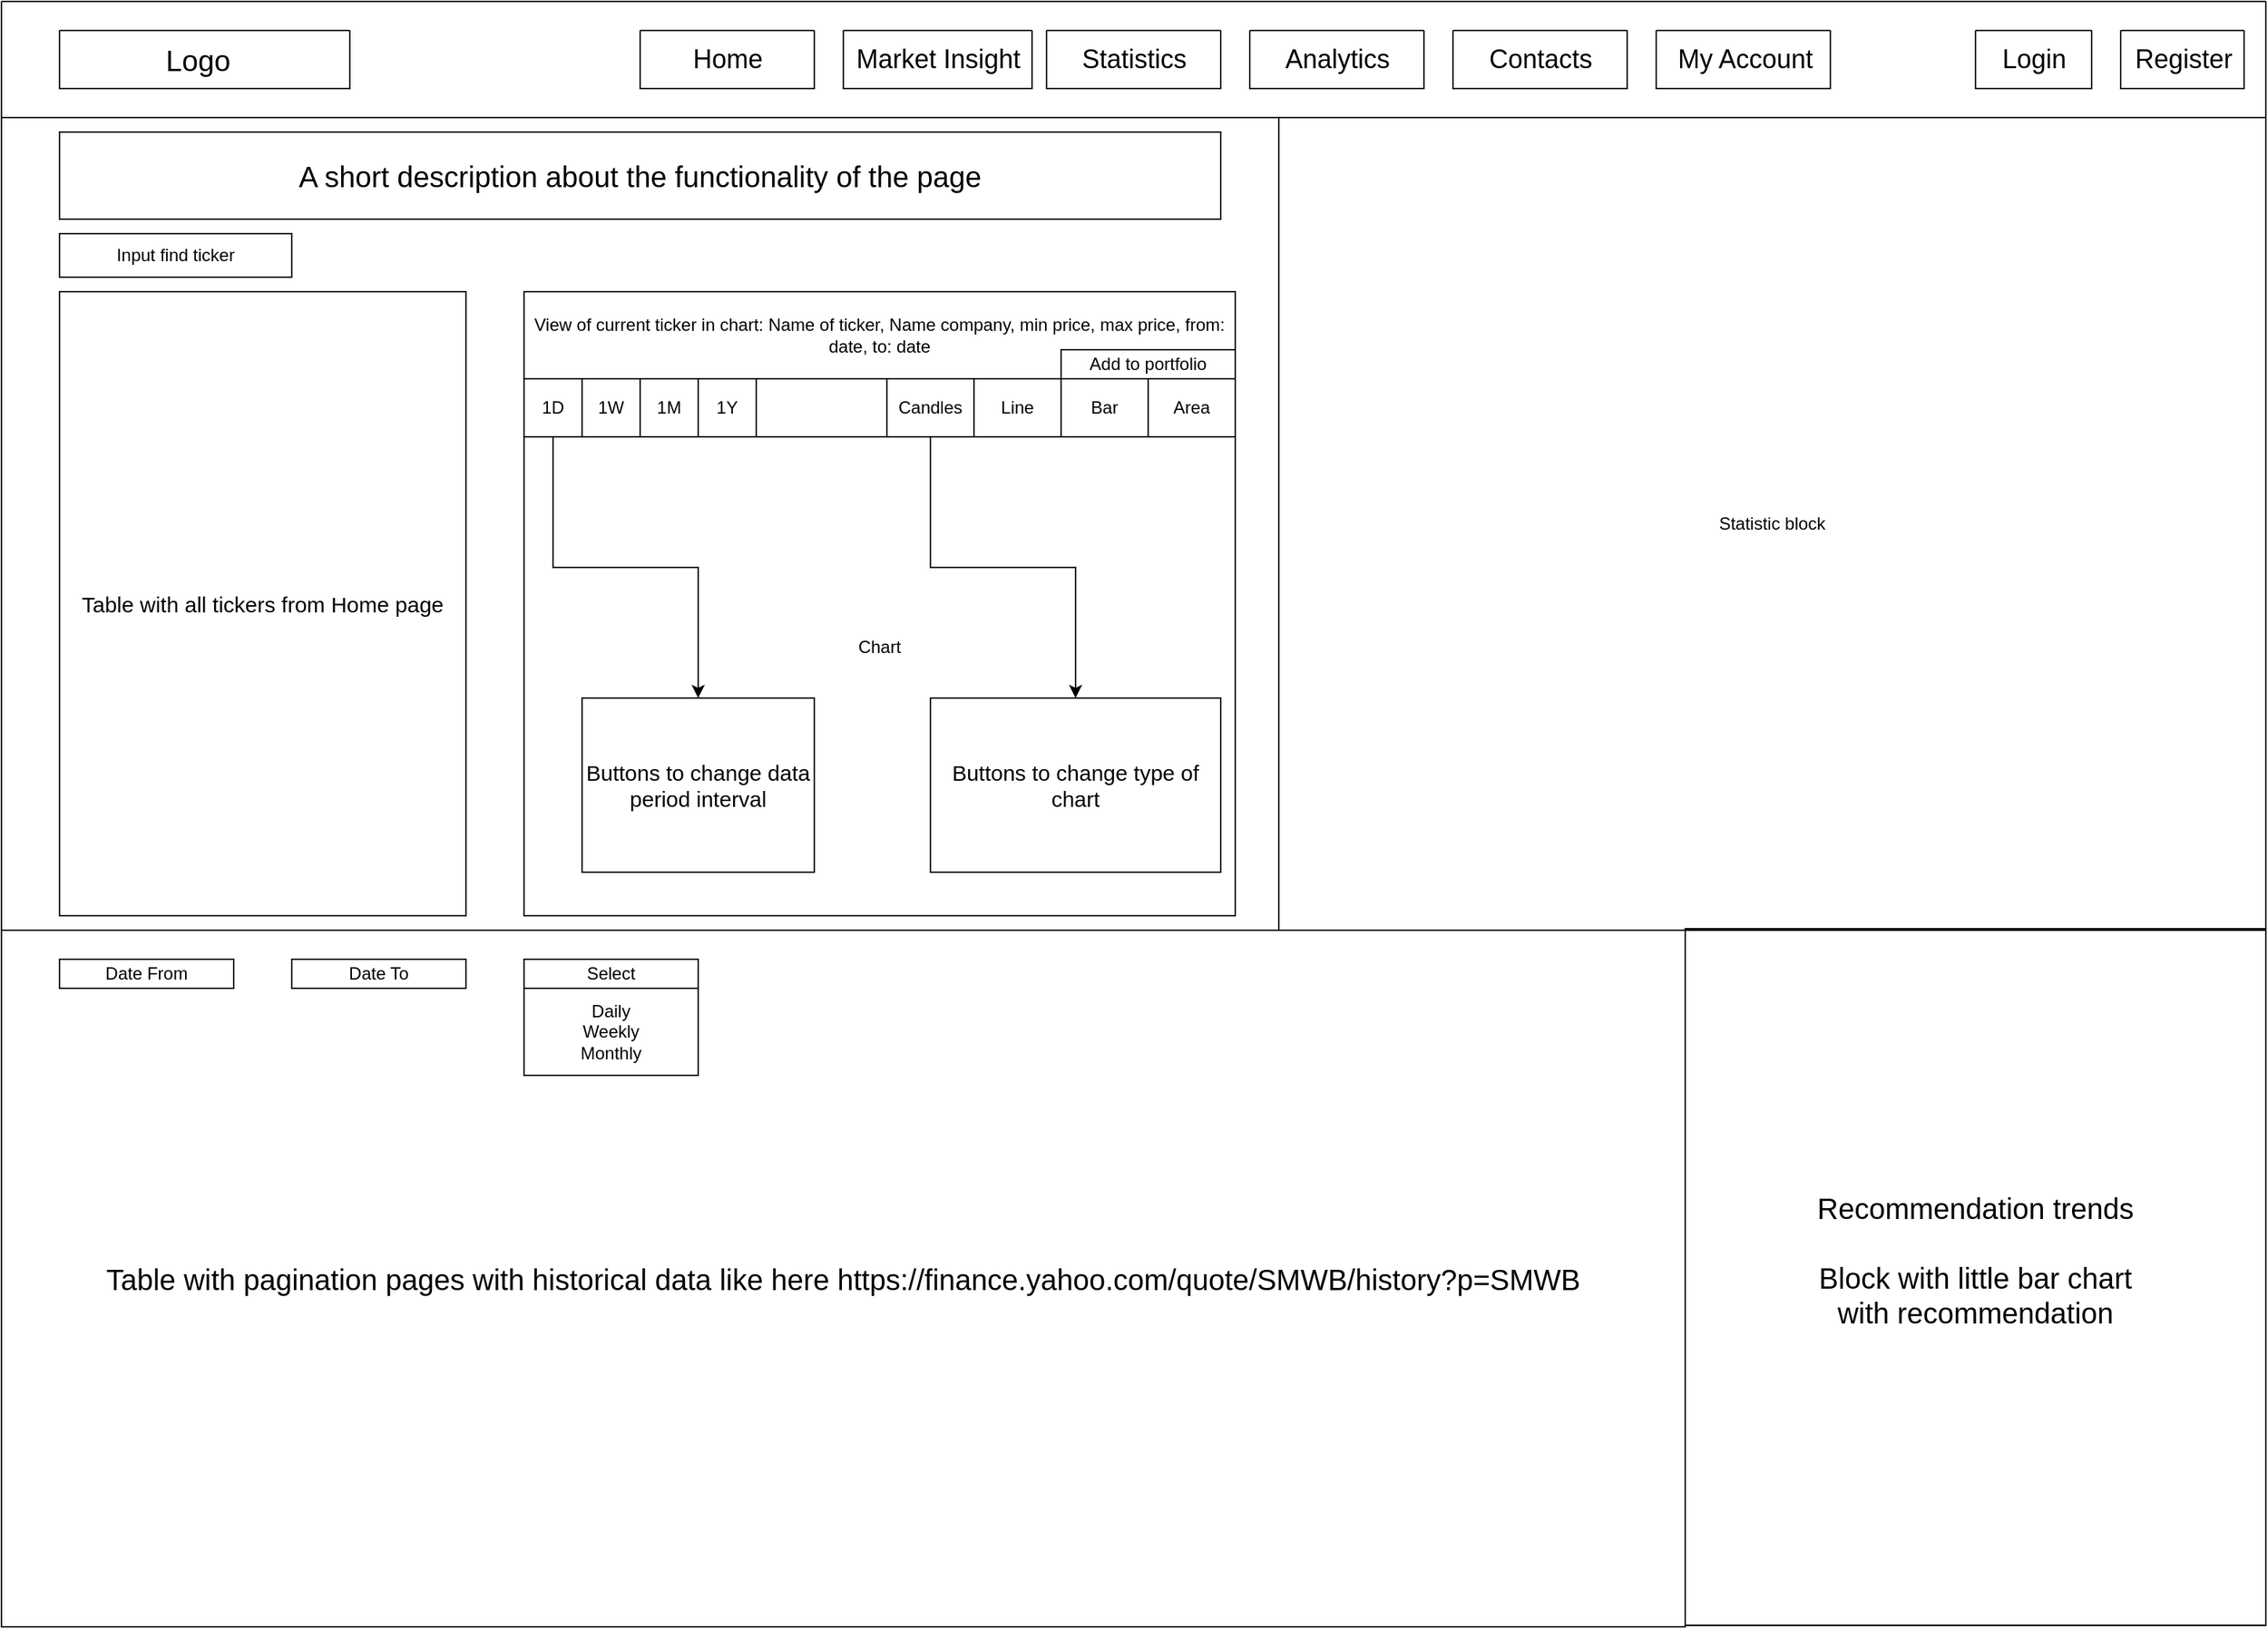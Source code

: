 <mxfile version="21.6.8" type="device">
  <diagram name="Страница — 1" id="ZA_JusmNJ3TpI1OReUyI">
    <mxGraphModel dx="2060" dy="1182" grid="1" gridSize="10" guides="1" tooltips="1" connect="1" arrows="1" fold="1" page="1" pageScale="1" pageWidth="827" pageHeight="583" math="0" shadow="0">
      <root>
        <mxCell id="0" />
        <mxCell id="1" parent="0" />
        <mxCell id="GWAvsugUvYGFNUK3oLnr-1" value="" style="swimlane;startSize=0;labelBackgroundColor=none;" parent="1" vertex="1">
          <mxGeometry x="40" width="1560" height="80" as="geometry" />
        </mxCell>
        <mxCell id="GWAvsugUvYGFNUK3oLnr-2" value="" style="swimlane;startSize=0;labelBackgroundColor=none;" parent="GWAvsugUvYGFNUK3oLnr-1" vertex="1">
          <mxGeometry x="40" y="20" width="200" height="40" as="geometry">
            <mxRectangle x="40" y="20" width="50" height="40" as="alternateBounds" />
          </mxGeometry>
        </mxCell>
        <mxCell id="GWAvsugUvYGFNUK3oLnr-3" value="Logo" style="text;html=1;align=center;verticalAlign=middle;resizable=0;points=[];autosize=1;strokeColor=none;fillColor=none;fontSize=20;labelBackgroundColor=none;" parent="GWAvsugUvYGFNUK3oLnr-2" vertex="1">
          <mxGeometry x="60" width="70" height="40" as="geometry" />
        </mxCell>
        <mxCell id="GWAvsugUvYGFNUK3oLnr-4" value="" style="swimlane;startSize=0;labelBackgroundColor=none;" parent="GWAvsugUvYGFNUK3oLnr-1" vertex="1">
          <mxGeometry x="1460" y="20" width="85" height="40" as="geometry" />
        </mxCell>
        <mxCell id="GWAvsugUvYGFNUK3oLnr-5" value="Register" style="text;html=1;align=center;verticalAlign=middle;resizable=0;points=[];autosize=1;strokeColor=none;fillColor=none;fontSize=18;labelBackgroundColor=none;" parent="GWAvsugUvYGFNUK3oLnr-4" vertex="1">
          <mxGeometry x="-2.5" width="90" height="40" as="geometry" />
        </mxCell>
        <mxCell id="GWAvsugUvYGFNUK3oLnr-6" value="" style="swimlane;startSize=0;labelBackgroundColor=none;" parent="GWAvsugUvYGFNUK3oLnr-1" vertex="1">
          <mxGeometry x="1360" y="20" width="80" height="40" as="geometry" />
        </mxCell>
        <mxCell id="GWAvsugUvYGFNUK3oLnr-7" value="Login" style="text;html=1;align=center;verticalAlign=middle;resizable=0;points=[];autosize=1;strokeColor=none;fillColor=none;fontSize=18;labelBackgroundColor=none;" parent="GWAvsugUvYGFNUK3oLnr-6" vertex="1">
          <mxGeometry x="5" width="70" height="40" as="geometry" />
        </mxCell>
        <mxCell id="GWAvsugUvYGFNUK3oLnr-8" value="" style="swimlane;startSize=0;labelBackgroundColor=none;" parent="GWAvsugUvYGFNUK3oLnr-1" vertex="1">
          <mxGeometry x="440" y="20" width="120" height="40" as="geometry" />
        </mxCell>
        <mxCell id="GWAvsugUvYGFNUK3oLnr-9" value="Home" style="text;html=1;align=center;verticalAlign=middle;resizable=0;points=[];autosize=1;strokeColor=none;fillColor=none;fontSize=18;labelBackgroundColor=none;" parent="GWAvsugUvYGFNUK3oLnr-8" vertex="1">
          <mxGeometry x="25" width="70" height="40" as="geometry" />
        </mxCell>
        <mxCell id="GWAvsugUvYGFNUK3oLnr-10" value="" style="swimlane;startSize=0;labelBackgroundColor=none;" parent="GWAvsugUvYGFNUK3oLnr-1" vertex="1">
          <mxGeometry x="580" y="20" width="130" height="40" as="geometry" />
        </mxCell>
        <mxCell id="GWAvsugUvYGFNUK3oLnr-11" value="&lt;font style=&quot;font-size: 18px;&quot;&gt;Market Insight&lt;/font&gt;" style="text;html=1;align=center;verticalAlign=middle;resizable=0;points=[];autosize=1;strokeColor=none;fillColor=none;" parent="GWAvsugUvYGFNUK3oLnr-10" vertex="1">
          <mxGeometry x="-5" width="140" height="40" as="geometry" />
        </mxCell>
        <mxCell id="GWAvsugUvYGFNUK3oLnr-12" value="" style="swimlane;startSize=0;labelBackgroundColor=none;" parent="GWAvsugUvYGFNUK3oLnr-1" vertex="1">
          <mxGeometry x="720" y="20" width="120" height="40" as="geometry" />
        </mxCell>
        <mxCell id="GWAvsugUvYGFNUK3oLnr-13" value="&lt;font style=&quot;font-size: 18px;&quot;&gt;Statistics&lt;/font&gt;" style="text;html=1;align=center;verticalAlign=middle;resizable=0;points=[];autosize=1;strokeColor=none;fillColor=none;" parent="GWAvsugUvYGFNUK3oLnr-12" vertex="1">
          <mxGeometry x="10" width="100" height="40" as="geometry" />
        </mxCell>
        <mxCell id="GWAvsugUvYGFNUK3oLnr-14" value="" style="swimlane;startSize=0;labelBackgroundColor=none;" parent="GWAvsugUvYGFNUK3oLnr-1" vertex="1">
          <mxGeometry x="860" y="20" width="120" height="40" as="geometry" />
        </mxCell>
        <mxCell id="GWAvsugUvYGFNUK3oLnr-15" value="&lt;font style=&quot;font-size: 18px;&quot;&gt;Analytics&lt;/font&gt;" style="text;html=1;align=center;verticalAlign=middle;resizable=0;points=[];autosize=1;strokeColor=none;fillColor=none;" parent="GWAvsugUvYGFNUK3oLnr-14" vertex="1">
          <mxGeometry x="10" width="100" height="40" as="geometry" />
        </mxCell>
        <mxCell id="GWAvsugUvYGFNUK3oLnr-16" value="" style="swimlane;startSize=0;labelBackgroundColor=none;" parent="GWAvsugUvYGFNUK3oLnr-1" vertex="1">
          <mxGeometry x="1000" y="20" width="120" height="40" as="geometry" />
        </mxCell>
        <mxCell id="GWAvsugUvYGFNUK3oLnr-17" value="Contacts" style="text;html=1;align=center;verticalAlign=middle;resizable=0;points=[];autosize=1;strokeColor=none;fillColor=none;fontSize=18;labelBackgroundColor=none;" parent="GWAvsugUvYGFNUK3oLnr-16" vertex="1">
          <mxGeometry x="15" width="90" height="40" as="geometry" />
        </mxCell>
        <mxCell id="GWAvsugUvYGFNUK3oLnr-18" value="" style="swimlane;startSize=0;labelBackgroundColor=none;" parent="GWAvsugUvYGFNUK3oLnr-1" vertex="1">
          <mxGeometry x="1140" y="20" width="120" height="40" as="geometry" />
        </mxCell>
        <mxCell id="GWAvsugUvYGFNUK3oLnr-19" value="&lt;font style=&quot;font-size: 18px;&quot;&gt;My Account&lt;/font&gt;" style="text;html=1;align=center;verticalAlign=middle;resizable=0;points=[];autosize=1;strokeColor=none;fillColor=none;labelBackgroundColor=none;" parent="GWAvsugUvYGFNUK3oLnr-18" vertex="1">
          <mxGeometry x="1" width="120" height="40" as="geometry" />
        </mxCell>
        <mxCell id="GWAvsugUvYGFNUK3oLnr-24" value="" style="rounded=0;whiteSpace=wrap;html=1;fillColor=none;strokeColor=default;" parent="1" vertex="1">
          <mxGeometry x="40" y="80" width="880" height="560" as="geometry" />
        </mxCell>
        <mxCell id="GWAvsugUvYGFNUK3oLnr-26" value="Date From" style="rounded=0;whiteSpace=wrap;html=1;fillColor=none;" parent="1" vertex="1">
          <mxGeometry x="80" y="660" width="120" height="20" as="geometry" />
        </mxCell>
        <mxCell id="GWAvsugUvYGFNUK3oLnr-27" value="Date To" style="rounded=0;whiteSpace=wrap;html=1;fillColor=none;" parent="1" vertex="1">
          <mxGeometry x="240" y="660" width="120" height="20" as="geometry" />
        </mxCell>
        <mxCell id="GWAvsugUvYGFNUK3oLnr-28" value="Select" style="rounded=0;whiteSpace=wrap;html=1;fillColor=none;" parent="1" vertex="1">
          <mxGeometry x="400" y="660" width="120" height="20" as="geometry" />
        </mxCell>
        <mxCell id="GWAvsugUvYGFNUK3oLnr-29" value="Daily&lt;br&gt;Weekly&lt;br&gt;Monthly" style="rounded=0;whiteSpace=wrap;html=1;fillColor=none;" parent="1" vertex="1">
          <mxGeometry x="400" y="680" width="120" height="60" as="geometry" />
        </mxCell>
        <mxCell id="GWAvsugUvYGFNUK3oLnr-31" value="Add to portfolio" style="rounded=0;whiteSpace=wrap;html=1;fillColor=none;" parent="1" vertex="1">
          <mxGeometry x="770" y="240" width="120" height="20" as="geometry" />
        </mxCell>
        <mxCell id="GWAvsugUvYGFNUK3oLnr-32" value="Chart" style="rounded=0;whiteSpace=wrap;html=1;fillColor=none;" parent="1" vertex="1">
          <mxGeometry x="400" y="260" width="490" height="370" as="geometry" />
        </mxCell>
        <mxCell id="GWAvsugUvYGFNUK3oLnr-33" value="Statistic block" style="rounded=0;whiteSpace=wrap;html=1;fillColor=none;" parent="1" vertex="1">
          <mxGeometry x="920" y="80" width="680" height="560" as="geometry" />
        </mxCell>
        <mxCell id="GWAvsugUvYGFNUK3oLnr-34" value="View of current ticker in chart: Name of ticker, Name company, min price, max price, from: date, to: date" style="rounded=0;whiteSpace=wrap;html=1;fillColor=none;" parent="1" vertex="1">
          <mxGeometry x="400" y="200" width="490" height="60" as="geometry" />
        </mxCell>
        <mxCell id="GWAvsugUvYGFNUK3oLnr-35" value="&lt;font style=&quot;font-size: 20px;&quot;&gt;Table with pagination pages with historical data like here&amp;nbsp;https://finance.yahoo.com/quote/SMWB/history?p=SMWB&lt;/font&gt;" style="rounded=0;whiteSpace=wrap;html=1;fillColor=none;" parent="1" vertex="1">
          <mxGeometry x="40" y="640" width="1160" height="480" as="geometry" />
        </mxCell>
        <mxCell id="vfvoRBm4njTMuSVr1G8s-1" value="&lt;font style=&quot;font-size: 15px;&quot;&gt;Table with all tickers from Home page&lt;/font&gt;" style="rounded=0;whiteSpace=wrap;html=1;fillColor=none;" parent="1" vertex="1">
          <mxGeometry x="80" y="200" width="280" height="430" as="geometry" />
        </mxCell>
        <mxCell id="vfvoRBm4njTMuSVr1G8s-2" value="Input find ticker" style="rounded=0;whiteSpace=wrap;html=1;fillColor=none;" parent="1" vertex="1">
          <mxGeometry x="80" y="160" width="160" height="30" as="geometry" />
        </mxCell>
        <mxCell id="vfvoRBm4njTMuSVr1G8s-3" value="&lt;font style=&quot;font-size: 20px;&quot;&gt;Recommendation trends&lt;br&gt;&lt;br&gt;Block with little bar chart&lt;br&gt;with recommendation&lt;br&gt;&lt;br&gt;&lt;/font&gt;" style="rounded=0;whiteSpace=wrap;html=1;fillColor=none;" parent="1" vertex="1">
          <mxGeometry x="1200" y="639" width="400" height="480" as="geometry" />
        </mxCell>
        <mxCell id="RzB7NTS1-HLOF5VU5G3m-2" value="&lt;font style=&quot;font-size: 20px;&quot;&gt;A short description about the functionality of the page&lt;/font&gt;" style="rounded=0;whiteSpace=wrap;html=1;fillColor=none;" vertex="1" parent="1">
          <mxGeometry x="80" y="90" width="800" height="60" as="geometry" />
        </mxCell>
        <mxCell id="RzB7NTS1-HLOF5VU5G3m-4" value="" style="rounded=0;whiteSpace=wrap;html=1;fillColor=none;" vertex="1" parent="1">
          <mxGeometry x="400" y="260" width="490" height="40" as="geometry" />
        </mxCell>
        <mxCell id="RzB7NTS1-HLOF5VU5G3m-20" style="edgeStyle=orthogonalEdgeStyle;rounded=0;orthogonalLoop=1;jettySize=auto;html=1;" edge="1" parent="1" source="RzB7NTS1-HLOF5VU5G3m-7" target="RzB7NTS1-HLOF5VU5G3m-19">
          <mxGeometry relative="1" as="geometry" />
        </mxCell>
        <mxCell id="RzB7NTS1-HLOF5VU5G3m-7" value="1D" style="rounded=0;whiteSpace=wrap;html=1;fillColor=none;" vertex="1" parent="1">
          <mxGeometry x="400" y="260" width="40" height="40" as="geometry" />
        </mxCell>
        <mxCell id="RzB7NTS1-HLOF5VU5G3m-8" value="1W" style="rounded=0;whiteSpace=wrap;html=1;fillColor=none;" vertex="1" parent="1">
          <mxGeometry x="440" y="260" width="40" height="40" as="geometry" />
        </mxCell>
        <mxCell id="RzB7NTS1-HLOF5VU5G3m-10" value="1M" style="rounded=0;whiteSpace=wrap;html=1;fillColor=none;" vertex="1" parent="1">
          <mxGeometry x="480" y="260" width="40" height="40" as="geometry" />
        </mxCell>
        <mxCell id="RzB7NTS1-HLOF5VU5G3m-11" value="1Y" style="rounded=0;whiteSpace=wrap;html=1;fillColor=none;" vertex="1" parent="1">
          <mxGeometry x="520" y="260" width="40" height="40" as="geometry" />
        </mxCell>
        <mxCell id="RzB7NTS1-HLOF5VU5G3m-22" style="edgeStyle=orthogonalEdgeStyle;rounded=0;orthogonalLoop=1;jettySize=auto;html=1;" edge="1" parent="1" source="RzB7NTS1-HLOF5VU5G3m-12" target="RzB7NTS1-HLOF5VU5G3m-21">
          <mxGeometry relative="1" as="geometry" />
        </mxCell>
        <mxCell id="RzB7NTS1-HLOF5VU5G3m-12" value="Candles" style="rounded=0;whiteSpace=wrap;html=1;fillColor=none;" vertex="1" parent="1">
          <mxGeometry x="650" y="260" width="60" height="40" as="geometry" />
        </mxCell>
        <mxCell id="RzB7NTS1-HLOF5VU5G3m-13" value="Line" style="rounded=0;whiteSpace=wrap;html=1;fillColor=none;" vertex="1" parent="1">
          <mxGeometry x="710" y="260" width="60" height="40" as="geometry" />
        </mxCell>
        <mxCell id="RzB7NTS1-HLOF5VU5G3m-14" value="Bar" style="rounded=0;whiteSpace=wrap;html=1;fillColor=none;" vertex="1" parent="1">
          <mxGeometry x="770" y="260" width="60" height="40" as="geometry" />
        </mxCell>
        <mxCell id="RzB7NTS1-HLOF5VU5G3m-18" value="Area" style="rounded=0;whiteSpace=wrap;html=1;fillColor=none;" vertex="1" parent="1">
          <mxGeometry x="830" y="260" width="60" height="40" as="geometry" />
        </mxCell>
        <mxCell id="RzB7NTS1-HLOF5VU5G3m-19" value="&lt;font style=&quot;font-size: 15px;&quot;&gt;Buttons to change data period interval&lt;/font&gt;" style="rounded=0;whiteSpace=wrap;html=1;fillColor=none;" vertex="1" parent="1">
          <mxGeometry x="440" y="480" width="160" height="120" as="geometry" />
        </mxCell>
        <mxCell id="RzB7NTS1-HLOF5VU5G3m-21" value="&lt;font style=&quot;font-size: 15px;&quot;&gt;Buttons to change type of chart&lt;/font&gt;" style="rounded=0;whiteSpace=wrap;html=1;fillColor=none;" vertex="1" parent="1">
          <mxGeometry x="680" y="480" width="200" height="120" as="geometry" />
        </mxCell>
      </root>
    </mxGraphModel>
  </diagram>
</mxfile>
